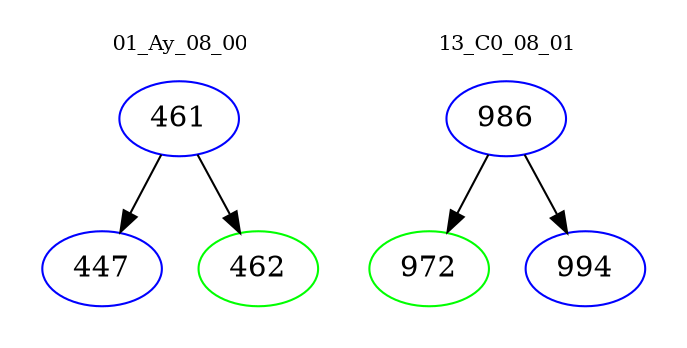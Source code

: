 digraph{
subgraph cluster_0 {
color = white
label = "01_Ay_08_00";
fontsize=10;
T0_461 [label="461", color="blue"]
T0_461 -> T0_447 [color="black"]
T0_447 [label="447", color="blue"]
T0_461 -> T0_462 [color="black"]
T0_462 [label="462", color="green"]
}
subgraph cluster_1 {
color = white
label = "13_C0_08_01";
fontsize=10;
T1_986 [label="986", color="blue"]
T1_986 -> T1_972 [color="black"]
T1_972 [label="972", color="green"]
T1_986 -> T1_994 [color="black"]
T1_994 [label="994", color="blue"]
}
}
